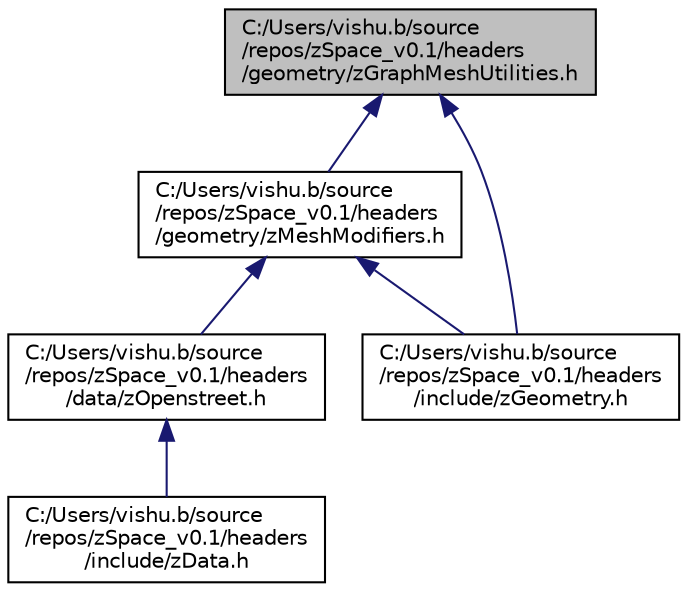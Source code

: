 digraph "C:/Users/vishu.b/source/repos/zSpace_v0.1/headers/geometry/zGraphMeshUtilities.h"
{
  edge [fontname="Helvetica",fontsize="10",labelfontname="Helvetica",labelfontsize="10"];
  node [fontname="Helvetica",fontsize="10",shape=record];
  Node30 [label="C:/Users/vishu.b/source\l/repos/zSpace_v0.1/headers\l/geometry/zGraphMeshUtilities.h",height=0.2,width=0.4,color="black", fillcolor="grey75", style="filled", fontcolor="black"];
  Node30 -> Node31 [dir="back",color="midnightblue",fontsize="10",style="solid",fontname="Helvetica"];
  Node31 [label="C:/Users/vishu.b/source\l/repos/zSpace_v0.1/headers\l/geometry/zMeshModifiers.h",height=0.2,width=0.4,color="black", fillcolor="white", style="filled",URL="$z_mesh_modifiers_8h.html"];
  Node31 -> Node32 [dir="back",color="midnightblue",fontsize="10",style="solid",fontname="Helvetica"];
  Node32 [label="C:/Users/vishu.b/source\l/repos/zSpace_v0.1/headers\l/data/zOpenstreet.h",height=0.2,width=0.4,color="black", fillcolor="white", style="filled",URL="$z_openstreet_8h.html"];
  Node32 -> Node33 [dir="back",color="midnightblue",fontsize="10",style="solid",fontname="Helvetica"];
  Node33 [label="C:/Users/vishu.b/source\l/repos/zSpace_v0.1/headers\l/include/zData.h",height=0.2,width=0.4,color="black", fillcolor="white", style="filled",URL="$z_data_8h.html"];
  Node31 -> Node34 [dir="back",color="midnightblue",fontsize="10",style="solid",fontname="Helvetica"];
  Node34 [label="C:/Users/vishu.b/source\l/repos/zSpace_v0.1/headers\l/include/zGeometry.h",height=0.2,width=0.4,color="black", fillcolor="white", style="filled",URL="$z_geometry_8h.html"];
  Node30 -> Node34 [dir="back",color="midnightblue",fontsize="10",style="solid",fontname="Helvetica"];
}
